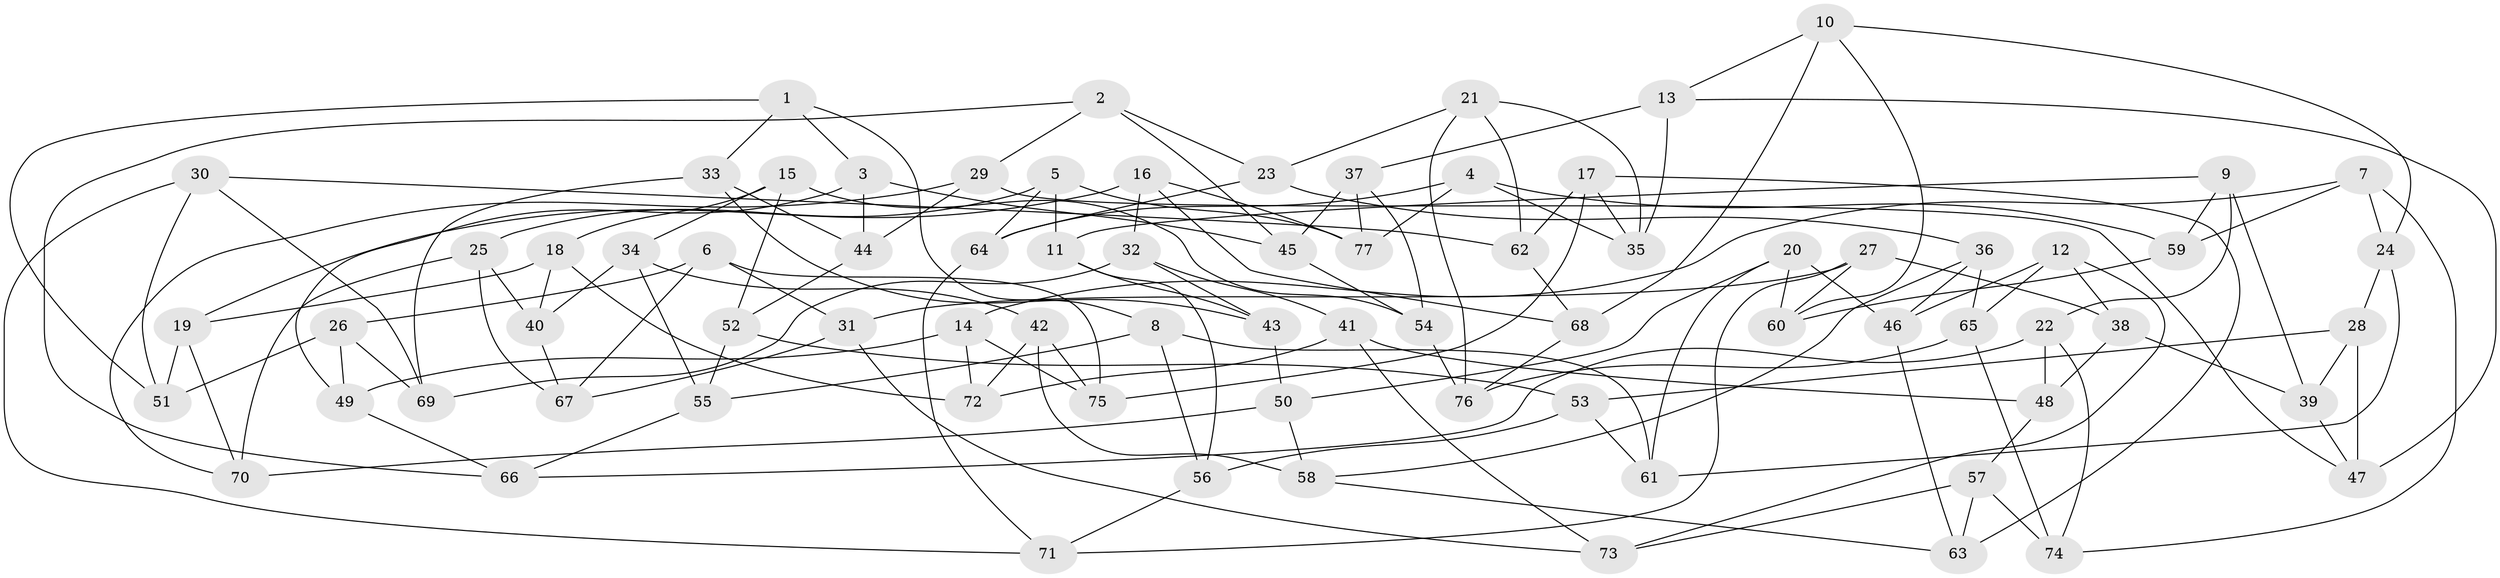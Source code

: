 // Generated by graph-tools (version 1.1) at 2025/03/03/09/25 03:03:01]
// undirected, 77 vertices, 154 edges
graph export_dot {
graph [start="1"]
  node [color=gray90,style=filled];
  1;
  2;
  3;
  4;
  5;
  6;
  7;
  8;
  9;
  10;
  11;
  12;
  13;
  14;
  15;
  16;
  17;
  18;
  19;
  20;
  21;
  22;
  23;
  24;
  25;
  26;
  27;
  28;
  29;
  30;
  31;
  32;
  33;
  34;
  35;
  36;
  37;
  38;
  39;
  40;
  41;
  42;
  43;
  44;
  45;
  46;
  47;
  48;
  49;
  50;
  51;
  52;
  53;
  54;
  55;
  56;
  57;
  58;
  59;
  60;
  61;
  62;
  63;
  64;
  65;
  66;
  67;
  68;
  69;
  70;
  71;
  72;
  73;
  74;
  75;
  76;
  77;
  1 -- 8;
  1 -- 51;
  1 -- 3;
  1 -- 33;
  2 -- 29;
  2 -- 23;
  2 -- 45;
  2 -- 66;
  3 -- 49;
  3 -- 45;
  3 -- 44;
  4 -- 64;
  4 -- 77;
  4 -- 59;
  4 -- 35;
  5 -- 25;
  5 -- 64;
  5 -- 77;
  5 -- 11;
  6 -- 67;
  6 -- 75;
  6 -- 26;
  6 -- 31;
  7 -- 24;
  7 -- 74;
  7 -- 59;
  7 -- 14;
  8 -- 61;
  8 -- 55;
  8 -- 56;
  9 -- 39;
  9 -- 59;
  9 -- 11;
  9 -- 22;
  10 -- 60;
  10 -- 24;
  10 -- 68;
  10 -- 13;
  11 -- 43;
  11 -- 56;
  12 -- 65;
  12 -- 73;
  12 -- 38;
  12 -- 46;
  13 -- 47;
  13 -- 35;
  13 -- 37;
  14 -- 49;
  14 -- 72;
  14 -- 75;
  15 -- 18;
  15 -- 34;
  15 -- 54;
  15 -- 52;
  16 -- 68;
  16 -- 32;
  16 -- 19;
  16 -- 77;
  17 -- 75;
  17 -- 35;
  17 -- 63;
  17 -- 62;
  18 -- 19;
  18 -- 40;
  18 -- 72;
  19 -- 51;
  19 -- 70;
  20 -- 60;
  20 -- 46;
  20 -- 61;
  20 -- 50;
  21 -- 62;
  21 -- 76;
  21 -- 35;
  21 -- 23;
  22 -- 74;
  22 -- 48;
  22 -- 66;
  23 -- 64;
  23 -- 36;
  24 -- 28;
  24 -- 61;
  25 -- 40;
  25 -- 67;
  25 -- 70;
  26 -- 49;
  26 -- 51;
  26 -- 69;
  27 -- 31;
  27 -- 60;
  27 -- 38;
  27 -- 71;
  28 -- 39;
  28 -- 53;
  28 -- 47;
  29 -- 47;
  29 -- 70;
  29 -- 44;
  30 -- 62;
  30 -- 51;
  30 -- 71;
  30 -- 69;
  31 -- 67;
  31 -- 73;
  32 -- 41;
  32 -- 43;
  32 -- 69;
  33 -- 43;
  33 -- 44;
  33 -- 69;
  34 -- 42;
  34 -- 55;
  34 -- 40;
  36 -- 58;
  36 -- 46;
  36 -- 65;
  37 -- 77;
  37 -- 45;
  37 -- 54;
  38 -- 48;
  38 -- 39;
  39 -- 47;
  40 -- 67;
  41 -- 48;
  41 -- 73;
  41 -- 72;
  42 -- 72;
  42 -- 75;
  42 -- 58;
  43 -- 50;
  44 -- 52;
  45 -- 54;
  46 -- 63;
  48 -- 57;
  49 -- 66;
  50 -- 70;
  50 -- 58;
  52 -- 55;
  52 -- 53;
  53 -- 61;
  53 -- 56;
  54 -- 76;
  55 -- 66;
  56 -- 71;
  57 -- 73;
  57 -- 63;
  57 -- 74;
  58 -- 63;
  59 -- 60;
  62 -- 68;
  64 -- 71;
  65 -- 76;
  65 -- 74;
  68 -- 76;
}
